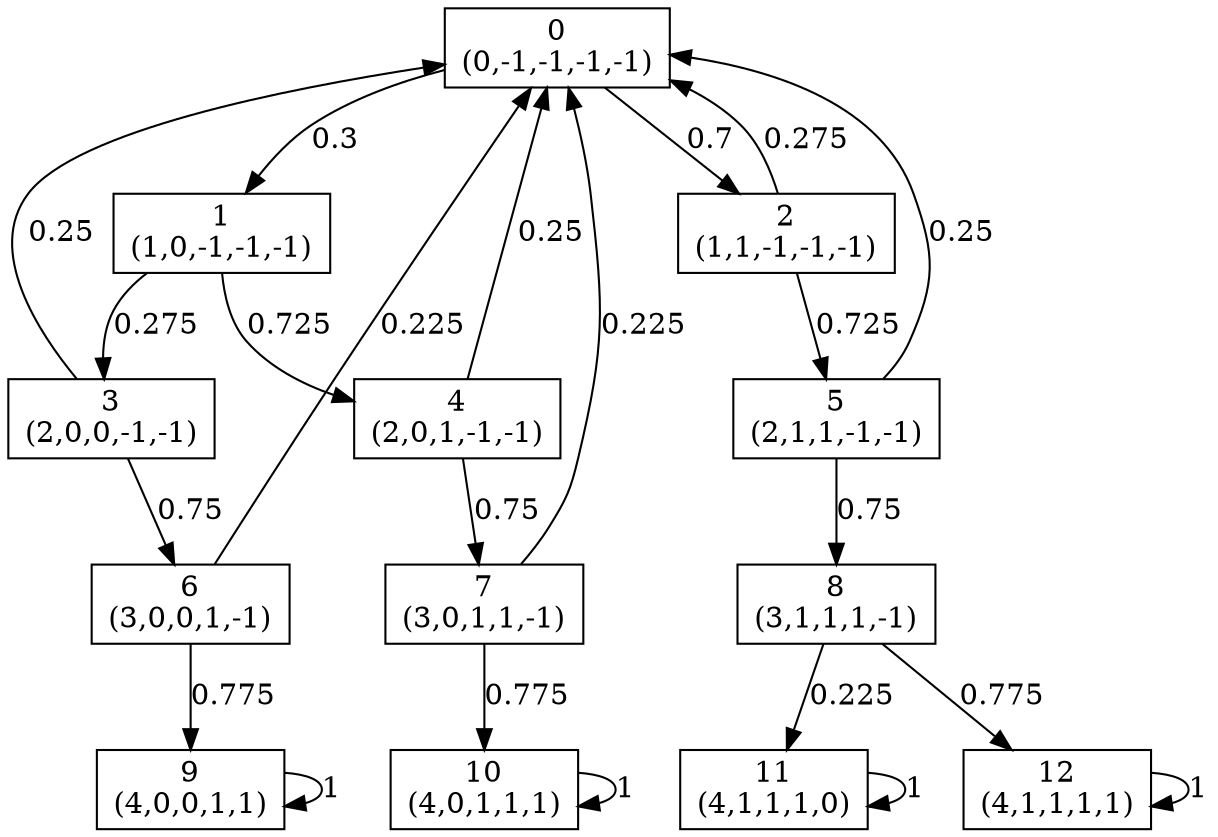 digraph P {
node [shape=box];
0 -> 1 [ label="0.3" ];
0 -> 2 [ label="0.7" ];
1 -> 3 [ label="0.275" ];
1 -> 4 [ label="0.725" ];
2 -> 0 [ label="0.275" ];
2 -> 5 [ label="0.725" ];
3 -> 0 [ label="0.25" ];
3 -> 6 [ label="0.75" ];
4 -> 0 [ label="0.25" ];
4 -> 7 [ label="0.75" ];
5 -> 0 [ label="0.25" ];
5 -> 8 [ label="0.75" ];
6 -> 0 [ label="0.225" ];
6 -> 9 [ label="0.775" ];
7 -> 0 [ label="0.225" ];
7 -> 10 [ label="0.775" ];
8 -> 11 [ label="0.225" ];
8 -> 12 [ label="0.775" ];
9 -> 9 [ label="1" ];
10 -> 10 [ label="1" ];
11 -> 11 [ label="1" ];
12 -> 12 [ label="1" ];
0 [label="0\n(0,-1,-1,-1,-1)"];
1 [label="1\n(1,0,-1,-1,-1)"];
2 [label="2\n(1,1,-1,-1,-1)"];
3 [label="3\n(2,0,0,-1,-1)"];
4 [label="4\n(2,0,1,-1,-1)"];
5 [label="5\n(2,1,1,-1,-1)"];
6 [label="6\n(3,0,0,1,-1)"];
7 [label="7\n(3,0,1,1,-1)"];
8 [label="8\n(3,1,1,1,-1)"];
9 [label="9\n(4,0,0,1,1)"];
10 [label="10\n(4,0,1,1,1)"];
11 [label="11\n(4,1,1,1,0)"];
12 [label="12\n(4,1,1,1,1)"];
}
